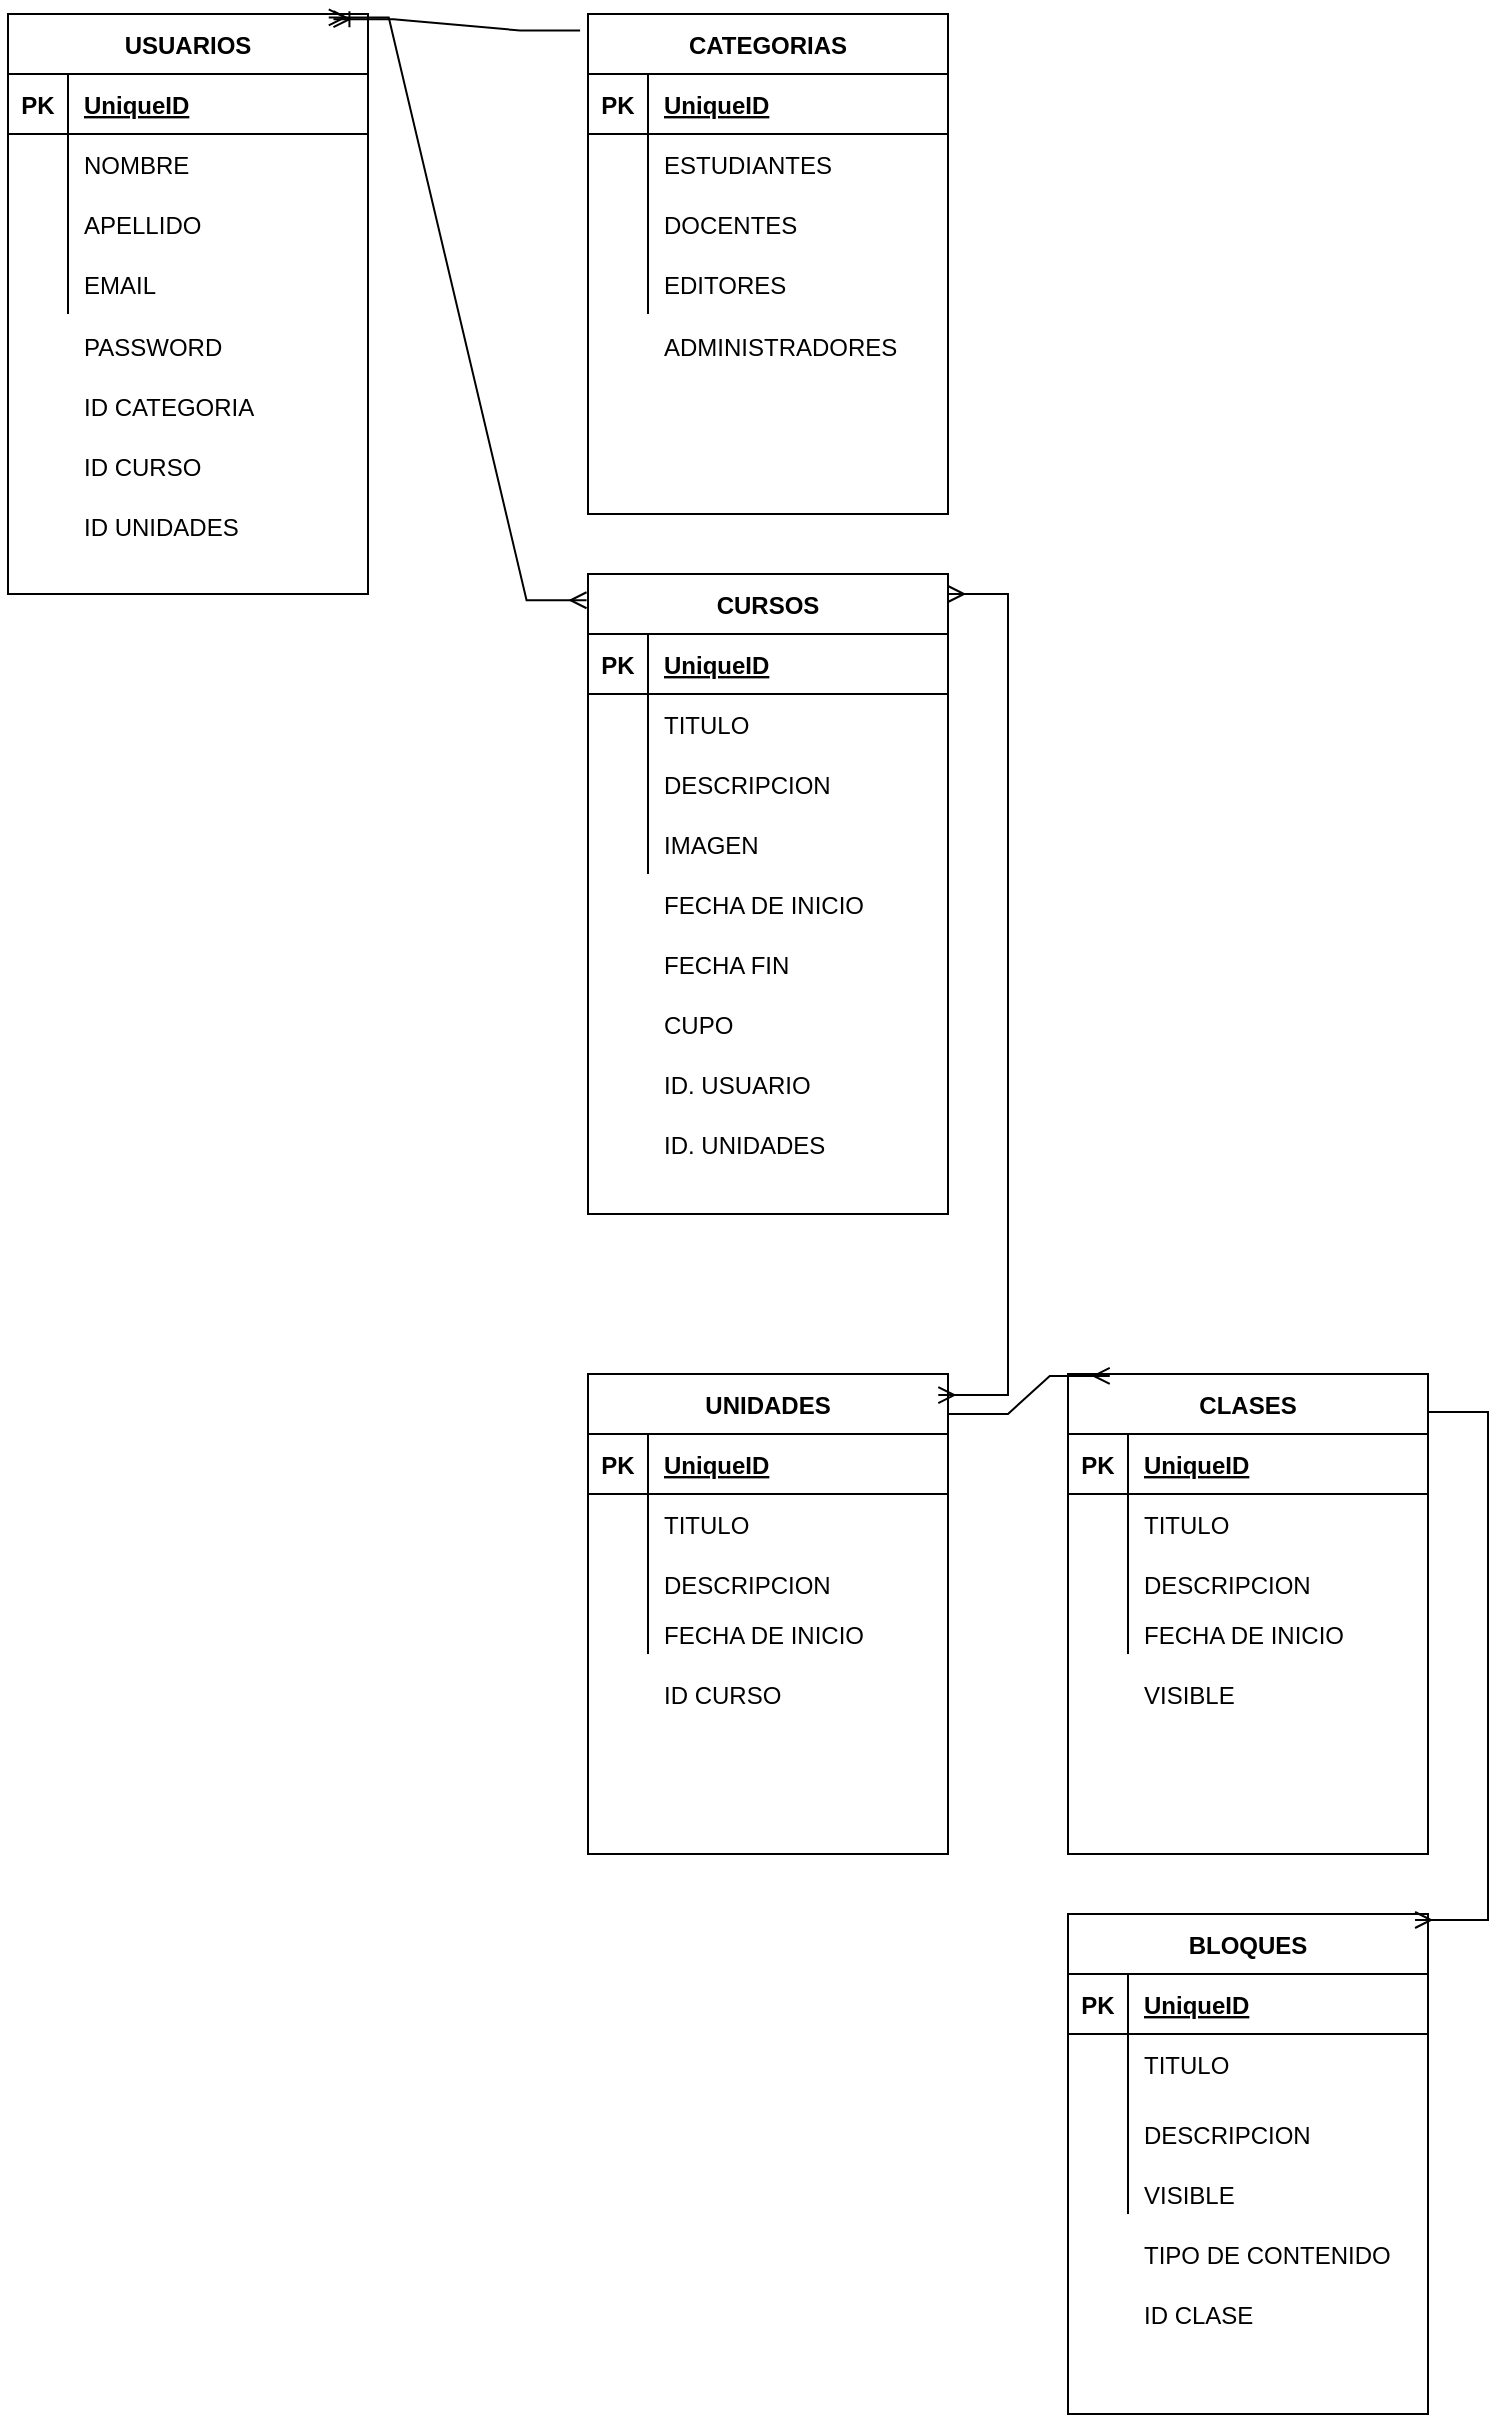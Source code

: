 <mxfile version="18.2.0" type="device"><diagram id="Z9bO2SObAb5_kmvdvwaQ" name="Page-1"><mxGraphModel dx="1038" dy="664" grid="1" gridSize="10" guides="1" tooltips="1" connect="1" arrows="1" fold="1" page="1" pageScale="1" pageWidth="827" pageHeight="1169" math="0" shadow="0"><root><mxCell id="0"/><mxCell id="1" parent="0"/><mxCell id="YZpk7WvbXgwfzau9-Yp9-1" value="USUARIOS" style="shape=table;startSize=30;container=1;collapsible=1;childLayout=tableLayout;fixedRows=1;rowLines=0;fontStyle=1;align=center;resizeLast=1;" vertex="1" parent="1"><mxGeometry x="60" y="20" width="180" height="290" as="geometry"/></mxCell><mxCell id="YZpk7WvbXgwfzau9-Yp9-2" value="" style="shape=tableRow;horizontal=0;startSize=0;swimlaneHead=0;swimlaneBody=0;fillColor=none;collapsible=0;dropTarget=0;points=[[0,0.5],[1,0.5]];portConstraint=eastwest;top=0;left=0;right=0;bottom=1;" vertex="1" parent="YZpk7WvbXgwfzau9-Yp9-1"><mxGeometry y="30" width="180" height="30" as="geometry"/></mxCell><mxCell id="YZpk7WvbXgwfzau9-Yp9-3" value="PK" style="shape=partialRectangle;connectable=0;fillColor=none;top=0;left=0;bottom=0;right=0;fontStyle=1;overflow=hidden;" vertex="1" parent="YZpk7WvbXgwfzau9-Yp9-2"><mxGeometry width="30" height="30" as="geometry"><mxRectangle width="30" height="30" as="alternateBounds"/></mxGeometry></mxCell><mxCell id="YZpk7WvbXgwfzau9-Yp9-4" value="UniqueID" style="shape=partialRectangle;connectable=0;fillColor=none;top=0;left=0;bottom=0;right=0;align=left;spacingLeft=6;fontStyle=5;overflow=hidden;" vertex="1" parent="YZpk7WvbXgwfzau9-Yp9-2"><mxGeometry x="30" width="150" height="30" as="geometry"><mxRectangle width="150" height="30" as="alternateBounds"/></mxGeometry></mxCell><mxCell id="YZpk7WvbXgwfzau9-Yp9-5" value="" style="shape=tableRow;horizontal=0;startSize=0;swimlaneHead=0;swimlaneBody=0;fillColor=none;collapsible=0;dropTarget=0;points=[[0,0.5],[1,0.5]];portConstraint=eastwest;top=0;left=0;right=0;bottom=0;strokeWidth=8;perimeterSpacing=4;" vertex="1" parent="YZpk7WvbXgwfzau9-Yp9-1"><mxGeometry y="60" width="180" height="30" as="geometry"/></mxCell><mxCell id="YZpk7WvbXgwfzau9-Yp9-6" value="" style="shape=partialRectangle;connectable=0;fillColor=none;top=0;left=0;bottom=0;right=0;editable=1;overflow=hidden;" vertex="1" parent="YZpk7WvbXgwfzau9-Yp9-5"><mxGeometry width="30" height="30" as="geometry"><mxRectangle width="30" height="30" as="alternateBounds"/></mxGeometry></mxCell><mxCell id="YZpk7WvbXgwfzau9-Yp9-7" value="NOMBRE" style="shape=partialRectangle;connectable=0;fillColor=none;top=0;left=0;bottom=0;right=0;align=left;spacingLeft=6;overflow=hidden;" vertex="1" parent="YZpk7WvbXgwfzau9-Yp9-5"><mxGeometry x="30" width="150" height="30" as="geometry"><mxRectangle width="150" height="30" as="alternateBounds"/></mxGeometry></mxCell><mxCell id="YZpk7WvbXgwfzau9-Yp9-8" value="" style="shape=tableRow;horizontal=0;startSize=0;swimlaneHead=0;swimlaneBody=0;fillColor=none;collapsible=0;dropTarget=0;points=[[0,0.5],[1,0.5]];portConstraint=eastwest;top=0;left=0;right=0;bottom=0;" vertex="1" parent="YZpk7WvbXgwfzau9-Yp9-1"><mxGeometry y="90" width="180" height="30" as="geometry"/></mxCell><mxCell id="YZpk7WvbXgwfzau9-Yp9-9" value="" style="shape=partialRectangle;connectable=0;fillColor=none;top=0;left=0;bottom=0;right=0;editable=1;overflow=hidden;" vertex="1" parent="YZpk7WvbXgwfzau9-Yp9-8"><mxGeometry width="30" height="30" as="geometry"><mxRectangle width="30" height="30" as="alternateBounds"/></mxGeometry></mxCell><mxCell id="YZpk7WvbXgwfzau9-Yp9-10" value="APELLIDO" style="shape=partialRectangle;connectable=0;fillColor=none;top=0;left=0;bottom=0;right=0;align=left;spacingLeft=6;overflow=hidden;" vertex="1" parent="YZpk7WvbXgwfzau9-Yp9-8"><mxGeometry x="30" width="150" height="30" as="geometry"><mxRectangle width="150" height="30" as="alternateBounds"/></mxGeometry></mxCell><mxCell id="YZpk7WvbXgwfzau9-Yp9-11" value="" style="shape=tableRow;horizontal=0;startSize=0;swimlaneHead=0;swimlaneBody=0;fillColor=none;collapsible=0;dropTarget=0;points=[[0,0.5],[1,0.5]];portConstraint=eastwest;top=0;left=0;right=0;bottom=0;" vertex="1" parent="YZpk7WvbXgwfzau9-Yp9-1"><mxGeometry y="120" width="180" height="30" as="geometry"/></mxCell><mxCell id="YZpk7WvbXgwfzau9-Yp9-12" value="" style="shape=partialRectangle;connectable=0;fillColor=none;top=0;left=0;bottom=0;right=0;editable=1;overflow=hidden;" vertex="1" parent="YZpk7WvbXgwfzau9-Yp9-11"><mxGeometry width="30" height="30" as="geometry"><mxRectangle width="30" height="30" as="alternateBounds"/></mxGeometry></mxCell><mxCell id="YZpk7WvbXgwfzau9-Yp9-13" value="EMAIL" style="shape=partialRectangle;connectable=0;fillColor=none;top=0;left=0;bottom=0;right=0;align=left;spacingLeft=6;overflow=hidden;" vertex="1" parent="YZpk7WvbXgwfzau9-Yp9-11"><mxGeometry x="30" width="150" height="30" as="geometry"><mxRectangle width="150" height="30" as="alternateBounds"/></mxGeometry></mxCell><mxCell id="YZpk7WvbXgwfzau9-Yp9-15" value="PASSWORD" style="shape=partialRectangle;connectable=0;fillColor=none;top=0;left=0;bottom=0;right=0;align=left;spacingLeft=6;overflow=hidden;" vertex="1" parent="1"><mxGeometry x="90" y="171" width="150" height="30" as="geometry"><mxRectangle width="150" height="30" as="alternateBounds"/></mxGeometry></mxCell><mxCell id="YZpk7WvbXgwfzau9-Yp9-16" value="ID CATEGORIA" style="shape=partialRectangle;connectable=0;fillColor=none;top=0;left=0;bottom=0;right=0;align=left;spacingLeft=6;overflow=hidden;" vertex="1" parent="1"><mxGeometry x="90" y="201" width="150" height="30" as="geometry"><mxRectangle width="150" height="30" as="alternateBounds"/></mxGeometry></mxCell><mxCell id="YZpk7WvbXgwfzau9-Yp9-18" value="CATEGORIAS" style="shape=table;startSize=30;container=1;collapsible=1;childLayout=tableLayout;fixedRows=1;rowLines=0;fontStyle=1;align=center;resizeLast=1;" vertex="1" parent="1"><mxGeometry x="350" y="20" width="180" height="250" as="geometry"/></mxCell><mxCell id="YZpk7WvbXgwfzau9-Yp9-19" value="" style="shape=tableRow;horizontal=0;startSize=0;swimlaneHead=0;swimlaneBody=0;fillColor=none;collapsible=0;dropTarget=0;points=[[0,0.5],[1,0.5]];portConstraint=eastwest;top=0;left=0;right=0;bottom=1;" vertex="1" parent="YZpk7WvbXgwfzau9-Yp9-18"><mxGeometry y="30" width="180" height="30" as="geometry"/></mxCell><mxCell id="YZpk7WvbXgwfzau9-Yp9-20" value="PK" style="shape=partialRectangle;connectable=0;fillColor=none;top=0;left=0;bottom=0;right=0;fontStyle=1;overflow=hidden;" vertex="1" parent="YZpk7WvbXgwfzau9-Yp9-19"><mxGeometry width="30" height="30" as="geometry"><mxRectangle width="30" height="30" as="alternateBounds"/></mxGeometry></mxCell><mxCell id="YZpk7WvbXgwfzau9-Yp9-21" value="UniqueID" style="shape=partialRectangle;connectable=0;fillColor=none;top=0;left=0;bottom=0;right=0;align=left;spacingLeft=6;fontStyle=5;overflow=hidden;" vertex="1" parent="YZpk7WvbXgwfzau9-Yp9-19"><mxGeometry x="30" width="150" height="30" as="geometry"><mxRectangle width="150" height="30" as="alternateBounds"/></mxGeometry></mxCell><mxCell id="YZpk7WvbXgwfzau9-Yp9-22" value="" style="shape=tableRow;horizontal=0;startSize=0;swimlaneHead=0;swimlaneBody=0;fillColor=none;collapsible=0;dropTarget=0;points=[[0,0.5],[1,0.5]];portConstraint=eastwest;top=0;left=0;right=0;bottom=0;strokeWidth=8;perimeterSpacing=4;" vertex="1" parent="YZpk7WvbXgwfzau9-Yp9-18"><mxGeometry y="60" width="180" height="30" as="geometry"/></mxCell><mxCell id="YZpk7WvbXgwfzau9-Yp9-23" value="" style="shape=partialRectangle;connectable=0;fillColor=none;top=0;left=0;bottom=0;right=0;editable=1;overflow=hidden;" vertex="1" parent="YZpk7WvbXgwfzau9-Yp9-22"><mxGeometry width="30" height="30" as="geometry"><mxRectangle width="30" height="30" as="alternateBounds"/></mxGeometry></mxCell><mxCell id="YZpk7WvbXgwfzau9-Yp9-24" value="ESTUDIANTES" style="shape=partialRectangle;connectable=0;fillColor=none;top=0;left=0;bottom=0;right=0;align=left;spacingLeft=6;overflow=hidden;" vertex="1" parent="YZpk7WvbXgwfzau9-Yp9-22"><mxGeometry x="30" width="150" height="30" as="geometry"><mxRectangle width="150" height="30" as="alternateBounds"/></mxGeometry></mxCell><mxCell id="YZpk7WvbXgwfzau9-Yp9-25" value="" style="shape=tableRow;horizontal=0;startSize=0;swimlaneHead=0;swimlaneBody=0;fillColor=none;collapsible=0;dropTarget=0;points=[[0,0.5],[1,0.5]];portConstraint=eastwest;top=0;left=0;right=0;bottom=0;" vertex="1" parent="YZpk7WvbXgwfzau9-Yp9-18"><mxGeometry y="90" width="180" height="30" as="geometry"/></mxCell><mxCell id="YZpk7WvbXgwfzau9-Yp9-26" value="" style="shape=partialRectangle;connectable=0;fillColor=none;top=0;left=0;bottom=0;right=0;editable=1;overflow=hidden;" vertex="1" parent="YZpk7WvbXgwfzau9-Yp9-25"><mxGeometry width="30" height="30" as="geometry"><mxRectangle width="30" height="30" as="alternateBounds"/></mxGeometry></mxCell><mxCell id="YZpk7WvbXgwfzau9-Yp9-27" value="DOCENTES" style="shape=partialRectangle;connectable=0;fillColor=none;top=0;left=0;bottom=0;right=0;align=left;spacingLeft=6;overflow=hidden;" vertex="1" parent="YZpk7WvbXgwfzau9-Yp9-25"><mxGeometry x="30" width="150" height="30" as="geometry"><mxRectangle width="150" height="30" as="alternateBounds"/></mxGeometry></mxCell><mxCell id="YZpk7WvbXgwfzau9-Yp9-28" value="" style="shape=tableRow;horizontal=0;startSize=0;swimlaneHead=0;swimlaneBody=0;fillColor=none;collapsible=0;dropTarget=0;points=[[0,0.5],[1,0.5]];portConstraint=eastwest;top=0;left=0;right=0;bottom=0;" vertex="1" parent="YZpk7WvbXgwfzau9-Yp9-18"><mxGeometry y="120" width="180" height="30" as="geometry"/></mxCell><mxCell id="YZpk7WvbXgwfzau9-Yp9-29" value="" style="shape=partialRectangle;connectable=0;fillColor=none;top=0;left=0;bottom=0;right=0;editable=1;overflow=hidden;" vertex="1" parent="YZpk7WvbXgwfzau9-Yp9-28"><mxGeometry width="30" height="30" as="geometry"><mxRectangle width="30" height="30" as="alternateBounds"/></mxGeometry></mxCell><mxCell id="YZpk7WvbXgwfzau9-Yp9-30" value="EDITORES" style="shape=partialRectangle;connectable=0;fillColor=none;top=0;left=0;bottom=0;right=0;align=left;spacingLeft=6;overflow=hidden;" vertex="1" parent="YZpk7WvbXgwfzau9-Yp9-28"><mxGeometry x="30" width="150" height="30" as="geometry"><mxRectangle width="150" height="30" as="alternateBounds"/></mxGeometry></mxCell><mxCell id="YZpk7WvbXgwfzau9-Yp9-31" value="ADMINISTRADORES" style="shape=partialRectangle;connectable=0;fillColor=none;top=0;left=0;bottom=0;right=0;align=left;spacingLeft=6;overflow=hidden;" vertex="1" parent="1"><mxGeometry x="380" y="171" width="150" height="30" as="geometry"><mxRectangle width="150" height="30" as="alternateBounds"/></mxGeometry></mxCell><mxCell id="YZpk7WvbXgwfzau9-Yp9-32" value="CURSOS" style="shape=table;startSize=30;container=1;collapsible=1;childLayout=tableLayout;fixedRows=1;rowLines=0;fontStyle=1;align=center;resizeLast=1;" vertex="1" parent="1"><mxGeometry x="350" y="300" width="180" height="320" as="geometry"/></mxCell><mxCell id="YZpk7WvbXgwfzau9-Yp9-33" value="" style="shape=tableRow;horizontal=0;startSize=0;swimlaneHead=0;swimlaneBody=0;fillColor=none;collapsible=0;dropTarget=0;points=[[0,0.5],[1,0.5]];portConstraint=eastwest;top=0;left=0;right=0;bottom=1;" vertex="1" parent="YZpk7WvbXgwfzau9-Yp9-32"><mxGeometry y="30" width="180" height="30" as="geometry"/></mxCell><mxCell id="YZpk7WvbXgwfzau9-Yp9-34" value="PK" style="shape=partialRectangle;connectable=0;fillColor=none;top=0;left=0;bottom=0;right=0;fontStyle=1;overflow=hidden;" vertex="1" parent="YZpk7WvbXgwfzau9-Yp9-33"><mxGeometry width="30" height="30" as="geometry"><mxRectangle width="30" height="30" as="alternateBounds"/></mxGeometry></mxCell><mxCell id="YZpk7WvbXgwfzau9-Yp9-35" value="UniqueID" style="shape=partialRectangle;connectable=0;fillColor=none;top=0;left=0;bottom=0;right=0;align=left;spacingLeft=6;fontStyle=5;overflow=hidden;" vertex="1" parent="YZpk7WvbXgwfzau9-Yp9-33"><mxGeometry x="30" width="150" height="30" as="geometry"><mxRectangle width="150" height="30" as="alternateBounds"/></mxGeometry></mxCell><mxCell id="YZpk7WvbXgwfzau9-Yp9-36" value="" style="shape=tableRow;horizontal=0;startSize=0;swimlaneHead=0;swimlaneBody=0;fillColor=none;collapsible=0;dropTarget=0;points=[[0,0.5],[1,0.5]];portConstraint=eastwest;top=0;left=0;right=0;bottom=0;strokeWidth=8;perimeterSpacing=4;" vertex="1" parent="YZpk7WvbXgwfzau9-Yp9-32"><mxGeometry y="60" width="180" height="30" as="geometry"/></mxCell><mxCell id="YZpk7WvbXgwfzau9-Yp9-37" value="" style="shape=partialRectangle;connectable=0;fillColor=none;top=0;left=0;bottom=0;right=0;editable=1;overflow=hidden;" vertex="1" parent="YZpk7WvbXgwfzau9-Yp9-36"><mxGeometry width="30" height="30" as="geometry"><mxRectangle width="30" height="30" as="alternateBounds"/></mxGeometry></mxCell><mxCell id="YZpk7WvbXgwfzau9-Yp9-38" value="TITULO" style="shape=partialRectangle;connectable=0;fillColor=none;top=0;left=0;bottom=0;right=0;align=left;spacingLeft=6;overflow=hidden;" vertex="1" parent="YZpk7WvbXgwfzau9-Yp9-36"><mxGeometry x="30" width="150" height="30" as="geometry"><mxRectangle width="150" height="30" as="alternateBounds"/></mxGeometry></mxCell><mxCell id="YZpk7WvbXgwfzau9-Yp9-39" value="" style="shape=tableRow;horizontal=0;startSize=0;swimlaneHead=0;swimlaneBody=0;fillColor=none;collapsible=0;dropTarget=0;points=[[0,0.5],[1,0.5]];portConstraint=eastwest;top=0;left=0;right=0;bottom=0;" vertex="1" parent="YZpk7WvbXgwfzau9-Yp9-32"><mxGeometry y="90" width="180" height="30" as="geometry"/></mxCell><mxCell id="YZpk7WvbXgwfzau9-Yp9-40" value="" style="shape=partialRectangle;connectable=0;fillColor=none;top=0;left=0;bottom=0;right=0;editable=1;overflow=hidden;" vertex="1" parent="YZpk7WvbXgwfzau9-Yp9-39"><mxGeometry width="30" height="30" as="geometry"><mxRectangle width="30" height="30" as="alternateBounds"/></mxGeometry></mxCell><mxCell id="YZpk7WvbXgwfzau9-Yp9-41" value="DESCRIPCION" style="shape=partialRectangle;connectable=0;fillColor=none;top=0;left=0;bottom=0;right=0;align=left;spacingLeft=6;overflow=hidden;" vertex="1" parent="YZpk7WvbXgwfzau9-Yp9-39"><mxGeometry x="30" width="150" height="30" as="geometry"><mxRectangle width="150" height="30" as="alternateBounds"/></mxGeometry></mxCell><mxCell id="YZpk7WvbXgwfzau9-Yp9-42" value="" style="shape=tableRow;horizontal=0;startSize=0;swimlaneHead=0;swimlaneBody=0;fillColor=none;collapsible=0;dropTarget=0;points=[[0,0.5],[1,0.5]];portConstraint=eastwest;top=0;left=0;right=0;bottom=0;" vertex="1" parent="YZpk7WvbXgwfzau9-Yp9-32"><mxGeometry y="120" width="180" height="30" as="geometry"/></mxCell><mxCell id="YZpk7WvbXgwfzau9-Yp9-43" value="" style="shape=partialRectangle;connectable=0;fillColor=none;top=0;left=0;bottom=0;right=0;editable=1;overflow=hidden;" vertex="1" parent="YZpk7WvbXgwfzau9-Yp9-42"><mxGeometry width="30" height="30" as="geometry"><mxRectangle width="30" height="30" as="alternateBounds"/></mxGeometry></mxCell><mxCell id="YZpk7WvbXgwfzau9-Yp9-44" value="IMAGEN" style="shape=partialRectangle;connectable=0;fillColor=none;top=0;left=0;bottom=0;right=0;align=left;spacingLeft=6;overflow=hidden;" vertex="1" parent="YZpk7WvbXgwfzau9-Yp9-42"><mxGeometry x="30" width="150" height="30" as="geometry"><mxRectangle width="150" height="30" as="alternateBounds"/></mxGeometry></mxCell><mxCell id="YZpk7WvbXgwfzau9-Yp9-45" value="UNIDADES" style="shape=table;startSize=30;container=1;collapsible=1;childLayout=tableLayout;fixedRows=1;rowLines=0;fontStyle=1;align=center;resizeLast=1;" vertex="1" parent="1"><mxGeometry x="350" y="700" width="180" height="240" as="geometry"/></mxCell><mxCell id="YZpk7WvbXgwfzau9-Yp9-46" value="" style="shape=tableRow;horizontal=0;startSize=0;swimlaneHead=0;swimlaneBody=0;fillColor=none;collapsible=0;dropTarget=0;points=[[0,0.5],[1,0.5]];portConstraint=eastwest;top=0;left=0;right=0;bottom=1;" vertex="1" parent="YZpk7WvbXgwfzau9-Yp9-45"><mxGeometry y="30" width="180" height="30" as="geometry"/></mxCell><mxCell id="YZpk7WvbXgwfzau9-Yp9-47" value="PK" style="shape=partialRectangle;connectable=0;fillColor=none;top=0;left=0;bottom=0;right=0;fontStyle=1;overflow=hidden;" vertex="1" parent="YZpk7WvbXgwfzau9-Yp9-46"><mxGeometry width="30" height="30" as="geometry"><mxRectangle width="30" height="30" as="alternateBounds"/></mxGeometry></mxCell><mxCell id="YZpk7WvbXgwfzau9-Yp9-48" value="UniqueID" style="shape=partialRectangle;connectable=0;fillColor=none;top=0;left=0;bottom=0;right=0;align=left;spacingLeft=6;fontStyle=5;overflow=hidden;" vertex="1" parent="YZpk7WvbXgwfzau9-Yp9-46"><mxGeometry x="30" width="150" height="30" as="geometry"><mxRectangle width="150" height="30" as="alternateBounds"/></mxGeometry></mxCell><mxCell id="YZpk7WvbXgwfzau9-Yp9-49" value="" style="shape=tableRow;horizontal=0;startSize=0;swimlaneHead=0;swimlaneBody=0;fillColor=none;collapsible=0;dropTarget=0;points=[[0,0.5],[1,0.5]];portConstraint=eastwest;top=0;left=0;right=0;bottom=0;strokeWidth=8;perimeterSpacing=4;" vertex="1" parent="YZpk7WvbXgwfzau9-Yp9-45"><mxGeometry y="60" width="180" height="30" as="geometry"/></mxCell><mxCell id="YZpk7WvbXgwfzau9-Yp9-50" value="" style="shape=partialRectangle;connectable=0;fillColor=none;top=0;left=0;bottom=0;right=0;editable=1;overflow=hidden;" vertex="1" parent="YZpk7WvbXgwfzau9-Yp9-49"><mxGeometry width="30" height="30" as="geometry"><mxRectangle width="30" height="30" as="alternateBounds"/></mxGeometry></mxCell><mxCell id="YZpk7WvbXgwfzau9-Yp9-51" value="TITULO" style="shape=partialRectangle;connectable=0;fillColor=none;top=0;left=0;bottom=0;right=0;align=left;spacingLeft=6;overflow=hidden;" vertex="1" parent="YZpk7WvbXgwfzau9-Yp9-49"><mxGeometry x="30" width="150" height="30" as="geometry"><mxRectangle width="150" height="30" as="alternateBounds"/></mxGeometry></mxCell><mxCell id="YZpk7WvbXgwfzau9-Yp9-52" value="" style="shape=tableRow;horizontal=0;startSize=0;swimlaneHead=0;swimlaneBody=0;fillColor=none;collapsible=0;dropTarget=0;points=[[0,0.5],[1,0.5]];portConstraint=eastwest;top=0;left=0;right=0;bottom=0;" vertex="1" parent="YZpk7WvbXgwfzau9-Yp9-45"><mxGeometry y="90" width="180" height="30" as="geometry"/></mxCell><mxCell id="YZpk7WvbXgwfzau9-Yp9-53" value="" style="shape=partialRectangle;connectable=0;fillColor=none;top=0;left=0;bottom=0;right=0;editable=1;overflow=hidden;" vertex="1" parent="YZpk7WvbXgwfzau9-Yp9-52"><mxGeometry width="30" height="30" as="geometry"><mxRectangle width="30" height="30" as="alternateBounds"/></mxGeometry></mxCell><mxCell id="YZpk7WvbXgwfzau9-Yp9-54" value="DESCRIPCION" style="shape=partialRectangle;connectable=0;fillColor=none;top=0;left=0;bottom=0;right=0;align=left;spacingLeft=6;overflow=hidden;" vertex="1" parent="YZpk7WvbXgwfzau9-Yp9-52"><mxGeometry x="30" width="150" height="30" as="geometry"><mxRectangle width="150" height="30" as="alternateBounds"/></mxGeometry></mxCell><mxCell id="YZpk7WvbXgwfzau9-Yp9-55" value="" style="shape=tableRow;horizontal=0;startSize=0;swimlaneHead=0;swimlaneBody=0;fillColor=none;collapsible=0;dropTarget=0;points=[[0,0.5],[1,0.5]];portConstraint=eastwest;top=0;left=0;right=0;bottom=0;" vertex="1" parent="YZpk7WvbXgwfzau9-Yp9-45"><mxGeometry y="120" width="180" height="20" as="geometry"/></mxCell><mxCell id="YZpk7WvbXgwfzau9-Yp9-56" value="" style="shape=partialRectangle;connectable=0;fillColor=none;top=0;left=0;bottom=0;right=0;editable=1;overflow=hidden;" vertex="1" parent="YZpk7WvbXgwfzau9-Yp9-55"><mxGeometry width="30" height="20" as="geometry"><mxRectangle width="30" height="20" as="alternateBounds"/></mxGeometry></mxCell><mxCell id="YZpk7WvbXgwfzau9-Yp9-57" value="FECHA DE INICIO" style="shape=partialRectangle;connectable=0;fillColor=none;top=0;left=0;bottom=0;right=0;align=left;spacingLeft=6;overflow=hidden;" vertex="1" parent="YZpk7WvbXgwfzau9-Yp9-55"><mxGeometry x="30" width="150" height="20" as="geometry"><mxRectangle width="150" height="20" as="alternateBounds"/></mxGeometry></mxCell><mxCell id="YZpk7WvbXgwfzau9-Yp9-58" value="ID CURSO" style="shape=partialRectangle;connectable=0;fillColor=none;top=0;left=0;bottom=0;right=0;align=left;spacingLeft=6;overflow=hidden;" vertex="1" parent="1"><mxGeometry x="90" y="231" width="150" height="30" as="geometry"><mxRectangle width="150" height="30" as="alternateBounds"/></mxGeometry></mxCell><mxCell id="YZpk7WvbXgwfzau9-Yp9-59" value="ID UNIDADES" style="shape=partialRectangle;connectable=0;fillColor=none;top=0;left=0;bottom=0;right=0;align=left;spacingLeft=6;overflow=hidden;" vertex="1" parent="1"><mxGeometry x="90" y="261" width="150" height="30" as="geometry"><mxRectangle width="150" height="30" as="alternateBounds"/></mxGeometry></mxCell><mxCell id="YZpk7WvbXgwfzau9-Yp9-60" value="FECHA DE INICIO" style="shape=partialRectangle;connectable=0;fillColor=none;top=0;left=0;bottom=0;right=0;align=left;spacingLeft=6;overflow=hidden;" vertex="1" parent="1"><mxGeometry x="380" y="450" width="150" height="30" as="geometry"><mxRectangle width="150" height="30" as="alternateBounds"/></mxGeometry></mxCell><mxCell id="YZpk7WvbXgwfzau9-Yp9-61" value="FECHA FIN" style="shape=partialRectangle;connectable=0;fillColor=none;top=0;left=0;bottom=0;right=0;align=left;spacingLeft=6;overflow=hidden;" vertex="1" parent="1"><mxGeometry x="380" y="480" width="150" height="30" as="geometry"><mxRectangle width="150" height="30" as="alternateBounds"/></mxGeometry></mxCell><mxCell id="YZpk7WvbXgwfzau9-Yp9-62" value="CUPO" style="shape=partialRectangle;connectable=0;fillColor=none;top=0;left=0;bottom=0;right=0;align=left;spacingLeft=6;overflow=hidden;" vertex="1" parent="1"><mxGeometry x="380" y="510" width="150" height="30" as="geometry"><mxRectangle width="150" height="30" as="alternateBounds"/></mxGeometry></mxCell><mxCell id="YZpk7WvbXgwfzau9-Yp9-63" value="ID. USUARIO" style="shape=partialRectangle;connectable=0;fillColor=none;top=0;left=0;bottom=0;right=0;align=left;spacingLeft=6;overflow=hidden;" vertex="1" parent="1"><mxGeometry x="380" y="540" width="150" height="30" as="geometry"><mxRectangle width="150" height="30" as="alternateBounds"/></mxGeometry></mxCell><mxCell id="YZpk7WvbXgwfzau9-Yp9-64" value="ID. UNIDADES" style="shape=partialRectangle;connectable=0;fillColor=none;top=0;left=0;bottom=0;right=0;align=left;spacingLeft=6;overflow=hidden;" vertex="1" parent="1"><mxGeometry x="380" y="570" width="150" height="30" as="geometry"><mxRectangle width="150" height="30" as="alternateBounds"/></mxGeometry></mxCell><mxCell id="YZpk7WvbXgwfzau9-Yp9-65" value="ID CURSO" style="shape=partialRectangle;connectable=0;fillColor=none;top=0;left=0;bottom=0;right=0;align=left;spacingLeft=6;overflow=hidden;" vertex="1" parent="1"><mxGeometry x="380" y="850" width="150" height="20" as="geometry"><mxRectangle width="150" height="20" as="alternateBounds"/></mxGeometry></mxCell><mxCell id="YZpk7WvbXgwfzau9-Yp9-66" value="" style="edgeStyle=entityRelationEdgeStyle;fontSize=12;html=1;endArrow=ERoneToMany;rounded=0;entryX=0.904;entryY=0.009;entryDx=0;entryDy=0;entryPerimeter=0;exitX=-0.022;exitY=0.033;exitDx=0;exitDy=0;exitPerimeter=0;" edge="1" parent="1" source="YZpk7WvbXgwfzau9-Yp9-18" target="YZpk7WvbXgwfzau9-Yp9-1"><mxGeometry width="100" height="100" relative="1" as="geometry"><mxPoint x="310" y="210" as="sourcePoint"/><mxPoint x="240" y="120" as="targetPoint"/></mxGeometry></mxCell><mxCell id="YZpk7WvbXgwfzau9-Yp9-68" value="" style="edgeStyle=entityRelationEdgeStyle;fontSize=12;html=1;endArrow=ERmany;startArrow=ERmany;rounded=0;exitX=0.891;exitY=0.006;exitDx=0;exitDy=0;exitPerimeter=0;entryX=-0.004;entryY=0.041;entryDx=0;entryDy=0;entryPerimeter=0;" edge="1" parent="1" source="YZpk7WvbXgwfzau9-Yp9-1" target="YZpk7WvbXgwfzau9-Yp9-32"><mxGeometry width="100" height="100" relative="1" as="geometry"><mxPoint x="210" y="250" as="sourcePoint"/><mxPoint x="310" y="150" as="targetPoint"/></mxGeometry></mxCell><mxCell id="YZpk7WvbXgwfzau9-Yp9-69" value="" style="edgeStyle=entityRelationEdgeStyle;fontSize=12;html=1;endArrow=ERmany;startArrow=ERmany;rounded=0;entryX=0.973;entryY=0.044;entryDx=0;entryDy=0;entryPerimeter=0;" edge="1" parent="1" target="YZpk7WvbXgwfzau9-Yp9-45"><mxGeometry width="100" height="100" relative="1" as="geometry"><mxPoint x="530" y="310" as="sourcePoint"/><mxPoint x="258.9" y="661.38" as="targetPoint"/></mxGeometry></mxCell><mxCell id="YZpk7WvbXgwfzau9-Yp9-70" value="CLASES" style="shape=table;startSize=30;container=1;collapsible=1;childLayout=tableLayout;fixedRows=1;rowLines=0;fontStyle=1;align=center;resizeLast=1;" vertex="1" parent="1"><mxGeometry x="590" y="700" width="180" height="240" as="geometry"/></mxCell><mxCell id="YZpk7WvbXgwfzau9-Yp9-71" value="" style="shape=tableRow;horizontal=0;startSize=0;swimlaneHead=0;swimlaneBody=0;fillColor=none;collapsible=0;dropTarget=0;points=[[0,0.5],[1,0.5]];portConstraint=eastwest;top=0;left=0;right=0;bottom=1;" vertex="1" parent="YZpk7WvbXgwfzau9-Yp9-70"><mxGeometry y="30" width="180" height="30" as="geometry"/></mxCell><mxCell id="YZpk7WvbXgwfzau9-Yp9-72" value="PK" style="shape=partialRectangle;connectable=0;fillColor=none;top=0;left=0;bottom=0;right=0;fontStyle=1;overflow=hidden;" vertex="1" parent="YZpk7WvbXgwfzau9-Yp9-71"><mxGeometry width="30" height="30" as="geometry"><mxRectangle width="30" height="30" as="alternateBounds"/></mxGeometry></mxCell><mxCell id="YZpk7WvbXgwfzau9-Yp9-73" value="UniqueID" style="shape=partialRectangle;connectable=0;fillColor=none;top=0;left=0;bottom=0;right=0;align=left;spacingLeft=6;fontStyle=5;overflow=hidden;" vertex="1" parent="YZpk7WvbXgwfzau9-Yp9-71"><mxGeometry x="30" width="150" height="30" as="geometry"><mxRectangle width="150" height="30" as="alternateBounds"/></mxGeometry></mxCell><mxCell id="YZpk7WvbXgwfzau9-Yp9-74" value="" style="shape=tableRow;horizontal=0;startSize=0;swimlaneHead=0;swimlaneBody=0;fillColor=none;collapsible=0;dropTarget=0;points=[[0,0.5],[1,0.5]];portConstraint=eastwest;top=0;left=0;right=0;bottom=0;strokeWidth=8;perimeterSpacing=4;" vertex="1" parent="YZpk7WvbXgwfzau9-Yp9-70"><mxGeometry y="60" width="180" height="30" as="geometry"/></mxCell><mxCell id="YZpk7WvbXgwfzau9-Yp9-75" value="" style="shape=partialRectangle;connectable=0;fillColor=none;top=0;left=0;bottom=0;right=0;editable=1;overflow=hidden;" vertex="1" parent="YZpk7WvbXgwfzau9-Yp9-74"><mxGeometry width="30" height="30" as="geometry"><mxRectangle width="30" height="30" as="alternateBounds"/></mxGeometry></mxCell><mxCell id="YZpk7WvbXgwfzau9-Yp9-76" value="TITULO" style="shape=partialRectangle;connectable=0;fillColor=none;top=0;left=0;bottom=0;right=0;align=left;spacingLeft=6;overflow=hidden;" vertex="1" parent="YZpk7WvbXgwfzau9-Yp9-74"><mxGeometry x="30" width="150" height="30" as="geometry"><mxRectangle width="150" height="30" as="alternateBounds"/></mxGeometry></mxCell><mxCell id="YZpk7WvbXgwfzau9-Yp9-77" value="" style="shape=tableRow;horizontal=0;startSize=0;swimlaneHead=0;swimlaneBody=0;fillColor=none;collapsible=0;dropTarget=0;points=[[0,0.5],[1,0.5]];portConstraint=eastwest;top=0;left=0;right=0;bottom=0;" vertex="1" parent="YZpk7WvbXgwfzau9-Yp9-70"><mxGeometry y="90" width="180" height="30" as="geometry"/></mxCell><mxCell id="YZpk7WvbXgwfzau9-Yp9-78" value="" style="shape=partialRectangle;connectable=0;fillColor=none;top=0;left=0;bottom=0;right=0;editable=1;overflow=hidden;" vertex="1" parent="YZpk7WvbXgwfzau9-Yp9-77"><mxGeometry width="30" height="30" as="geometry"><mxRectangle width="30" height="30" as="alternateBounds"/></mxGeometry></mxCell><mxCell id="YZpk7WvbXgwfzau9-Yp9-79" value="DESCRIPCION" style="shape=partialRectangle;connectable=0;fillColor=none;top=0;left=0;bottom=0;right=0;align=left;spacingLeft=6;overflow=hidden;" vertex="1" parent="YZpk7WvbXgwfzau9-Yp9-77"><mxGeometry x="30" width="150" height="30" as="geometry"><mxRectangle width="150" height="30" as="alternateBounds"/></mxGeometry></mxCell><mxCell id="YZpk7WvbXgwfzau9-Yp9-80" value="" style="shape=tableRow;horizontal=0;startSize=0;swimlaneHead=0;swimlaneBody=0;fillColor=none;collapsible=0;dropTarget=0;points=[[0,0.5],[1,0.5]];portConstraint=eastwest;top=0;left=0;right=0;bottom=0;" vertex="1" parent="YZpk7WvbXgwfzau9-Yp9-70"><mxGeometry y="120" width="180" height="20" as="geometry"/></mxCell><mxCell id="YZpk7WvbXgwfzau9-Yp9-81" value="" style="shape=partialRectangle;connectable=0;fillColor=none;top=0;left=0;bottom=0;right=0;editable=1;overflow=hidden;" vertex="1" parent="YZpk7WvbXgwfzau9-Yp9-80"><mxGeometry width="30" height="20" as="geometry"><mxRectangle width="30" height="20" as="alternateBounds"/></mxGeometry></mxCell><mxCell id="YZpk7WvbXgwfzau9-Yp9-82" value="FECHA DE INICIO" style="shape=partialRectangle;connectable=0;fillColor=none;top=0;left=0;bottom=0;right=0;align=left;spacingLeft=6;overflow=hidden;" vertex="1" parent="YZpk7WvbXgwfzau9-Yp9-80"><mxGeometry x="30" width="150" height="20" as="geometry"><mxRectangle width="150" height="20" as="alternateBounds"/></mxGeometry></mxCell><mxCell id="YZpk7WvbXgwfzau9-Yp9-83" value="VISIBLE" style="shape=partialRectangle;connectable=0;fillColor=none;top=0;left=0;bottom=0;right=0;align=left;spacingLeft=6;overflow=hidden;" vertex="1" parent="1"><mxGeometry x="620" y="850" width="150" height="20" as="geometry"><mxRectangle width="150" height="20" as="alternateBounds"/></mxGeometry></mxCell><mxCell id="YZpk7WvbXgwfzau9-Yp9-84" value="" style="edgeStyle=entityRelationEdgeStyle;fontSize=12;html=1;endArrow=ERmany;rounded=0;entryX=0.116;entryY=0.004;entryDx=0;entryDy=0;entryPerimeter=0;" edge="1" parent="1" target="YZpk7WvbXgwfzau9-Yp9-70"><mxGeometry width="100" height="100" relative="1" as="geometry"><mxPoint x="530" y="720" as="sourcePoint"/><mxPoint x="650" y="740" as="targetPoint"/></mxGeometry></mxCell><mxCell id="YZpk7WvbXgwfzau9-Yp9-111" value="BLOQUES" style="shape=table;startSize=30;container=1;collapsible=1;childLayout=tableLayout;fixedRows=1;rowLines=0;fontStyle=1;align=center;resizeLast=1;" vertex="1" parent="1"><mxGeometry x="590" y="970" width="180" height="250" as="geometry"/></mxCell><mxCell id="YZpk7WvbXgwfzau9-Yp9-112" value="" style="shape=tableRow;horizontal=0;startSize=0;swimlaneHead=0;swimlaneBody=0;fillColor=none;collapsible=0;dropTarget=0;points=[[0,0.5],[1,0.5]];portConstraint=eastwest;top=0;left=0;right=0;bottom=1;" vertex="1" parent="YZpk7WvbXgwfzau9-Yp9-111"><mxGeometry y="30" width="180" height="30" as="geometry"/></mxCell><mxCell id="YZpk7WvbXgwfzau9-Yp9-113" value="PK" style="shape=partialRectangle;connectable=0;fillColor=none;top=0;left=0;bottom=0;right=0;fontStyle=1;overflow=hidden;" vertex="1" parent="YZpk7WvbXgwfzau9-Yp9-112"><mxGeometry width="30" height="30" as="geometry"><mxRectangle width="30" height="30" as="alternateBounds"/></mxGeometry></mxCell><mxCell id="YZpk7WvbXgwfzau9-Yp9-114" value="UniqueID" style="shape=partialRectangle;connectable=0;fillColor=none;top=0;left=0;bottom=0;right=0;align=left;spacingLeft=6;fontStyle=5;overflow=hidden;" vertex="1" parent="YZpk7WvbXgwfzau9-Yp9-112"><mxGeometry x="30" width="150" height="30" as="geometry"><mxRectangle width="150" height="30" as="alternateBounds"/></mxGeometry></mxCell><mxCell id="YZpk7WvbXgwfzau9-Yp9-115" value="" style="shape=tableRow;horizontal=0;startSize=0;swimlaneHead=0;swimlaneBody=0;fillColor=none;collapsible=0;dropTarget=0;points=[[0,0.5],[1,0.5]];portConstraint=eastwest;top=0;left=0;right=0;bottom=0;strokeWidth=8;perimeterSpacing=4;" vertex="1" parent="YZpk7WvbXgwfzau9-Yp9-111"><mxGeometry y="60" width="180" height="30" as="geometry"/></mxCell><mxCell id="YZpk7WvbXgwfzau9-Yp9-116" value="" style="shape=partialRectangle;connectable=0;fillColor=none;top=0;left=0;bottom=0;right=0;editable=1;overflow=hidden;" vertex="1" parent="YZpk7WvbXgwfzau9-Yp9-115"><mxGeometry width="30" height="30" as="geometry"><mxRectangle width="30" height="30" as="alternateBounds"/></mxGeometry></mxCell><mxCell id="YZpk7WvbXgwfzau9-Yp9-117" value="TITULO" style="shape=partialRectangle;connectable=0;fillColor=none;top=0;left=0;bottom=0;right=0;align=left;spacingLeft=6;overflow=hidden;" vertex="1" parent="YZpk7WvbXgwfzau9-Yp9-115"><mxGeometry x="30" width="150" height="30" as="geometry"><mxRectangle width="150" height="30" as="alternateBounds"/></mxGeometry></mxCell><mxCell id="YZpk7WvbXgwfzau9-Yp9-118" value="" style="shape=tableRow;horizontal=0;startSize=0;swimlaneHead=0;swimlaneBody=0;fillColor=none;collapsible=0;dropTarget=0;points=[[0,0.5],[1,0.5]];portConstraint=eastwest;top=0;left=0;right=0;bottom=0;" vertex="1" parent="YZpk7WvbXgwfzau9-Yp9-111"><mxGeometry y="90" width="180" height="40" as="geometry"/></mxCell><mxCell id="YZpk7WvbXgwfzau9-Yp9-119" value="" style="shape=partialRectangle;connectable=0;fillColor=none;top=0;left=0;bottom=0;right=0;editable=1;overflow=hidden;" vertex="1" parent="YZpk7WvbXgwfzau9-Yp9-118"><mxGeometry width="30" height="40" as="geometry"><mxRectangle width="30" height="40" as="alternateBounds"/></mxGeometry></mxCell><mxCell id="YZpk7WvbXgwfzau9-Yp9-120" value="DESCRIPCION" style="shape=partialRectangle;connectable=0;fillColor=none;top=0;left=0;bottom=0;right=0;align=left;spacingLeft=6;overflow=hidden;" vertex="1" parent="YZpk7WvbXgwfzau9-Yp9-118"><mxGeometry x="30" width="150" height="40" as="geometry"><mxRectangle width="150" height="40" as="alternateBounds"/></mxGeometry></mxCell><mxCell id="YZpk7WvbXgwfzau9-Yp9-121" value="" style="shape=tableRow;horizontal=0;startSize=0;swimlaneHead=0;swimlaneBody=0;fillColor=none;collapsible=0;dropTarget=0;points=[[0,0.5],[1,0.5]];portConstraint=eastwest;top=0;left=0;right=0;bottom=0;" vertex="1" parent="YZpk7WvbXgwfzau9-Yp9-111"><mxGeometry y="130" width="180" height="20" as="geometry"/></mxCell><mxCell id="YZpk7WvbXgwfzau9-Yp9-122" value="" style="shape=partialRectangle;connectable=0;fillColor=none;top=0;left=0;bottom=0;right=0;editable=1;overflow=hidden;" vertex="1" parent="YZpk7WvbXgwfzau9-Yp9-121"><mxGeometry width="30" height="20" as="geometry"><mxRectangle width="30" height="20" as="alternateBounds"/></mxGeometry></mxCell><mxCell id="YZpk7WvbXgwfzau9-Yp9-123" value="VISIBLE" style="shape=partialRectangle;connectable=0;fillColor=none;top=0;left=0;bottom=0;right=0;align=left;spacingLeft=6;overflow=hidden;" vertex="1" parent="YZpk7WvbXgwfzau9-Yp9-121"><mxGeometry x="30" width="150" height="20" as="geometry"><mxRectangle width="150" height="20" as="alternateBounds"/></mxGeometry></mxCell><mxCell id="YZpk7WvbXgwfzau9-Yp9-124" value="TIPO DE CONTENIDO" style="shape=partialRectangle;connectable=0;fillColor=none;top=0;left=0;bottom=0;right=0;align=left;spacingLeft=6;overflow=hidden;" vertex="1" parent="1"><mxGeometry x="620" y="1130" width="150" height="20" as="geometry"><mxRectangle width="150" height="20" as="alternateBounds"/></mxGeometry></mxCell><mxCell id="YZpk7WvbXgwfzau9-Yp9-125" value="ID CLASE" style="shape=partialRectangle;connectable=0;fillColor=none;top=0;left=0;bottom=0;right=0;align=left;spacingLeft=6;overflow=hidden;" vertex="1" parent="1"><mxGeometry x="620" y="1160" width="150" height="20" as="geometry"><mxRectangle width="150" height="20" as="alternateBounds"/></mxGeometry></mxCell><mxCell id="YZpk7WvbXgwfzau9-Yp9-126" value="" style="edgeStyle=entityRelationEdgeStyle;fontSize=12;html=1;endArrow=ERmany;rounded=0;entryX=0.964;entryY=0.012;entryDx=0;entryDy=0;entryPerimeter=0;" edge="1" parent="1" target="YZpk7WvbXgwfzau9-Yp9-111"><mxGeometry width="100" height="100" relative="1" as="geometry"><mxPoint x="770" y="719.04" as="sourcePoint"/><mxPoint x="850.88" y="700" as="targetPoint"/></mxGeometry></mxCell></root></mxGraphModel></diagram></mxfile>